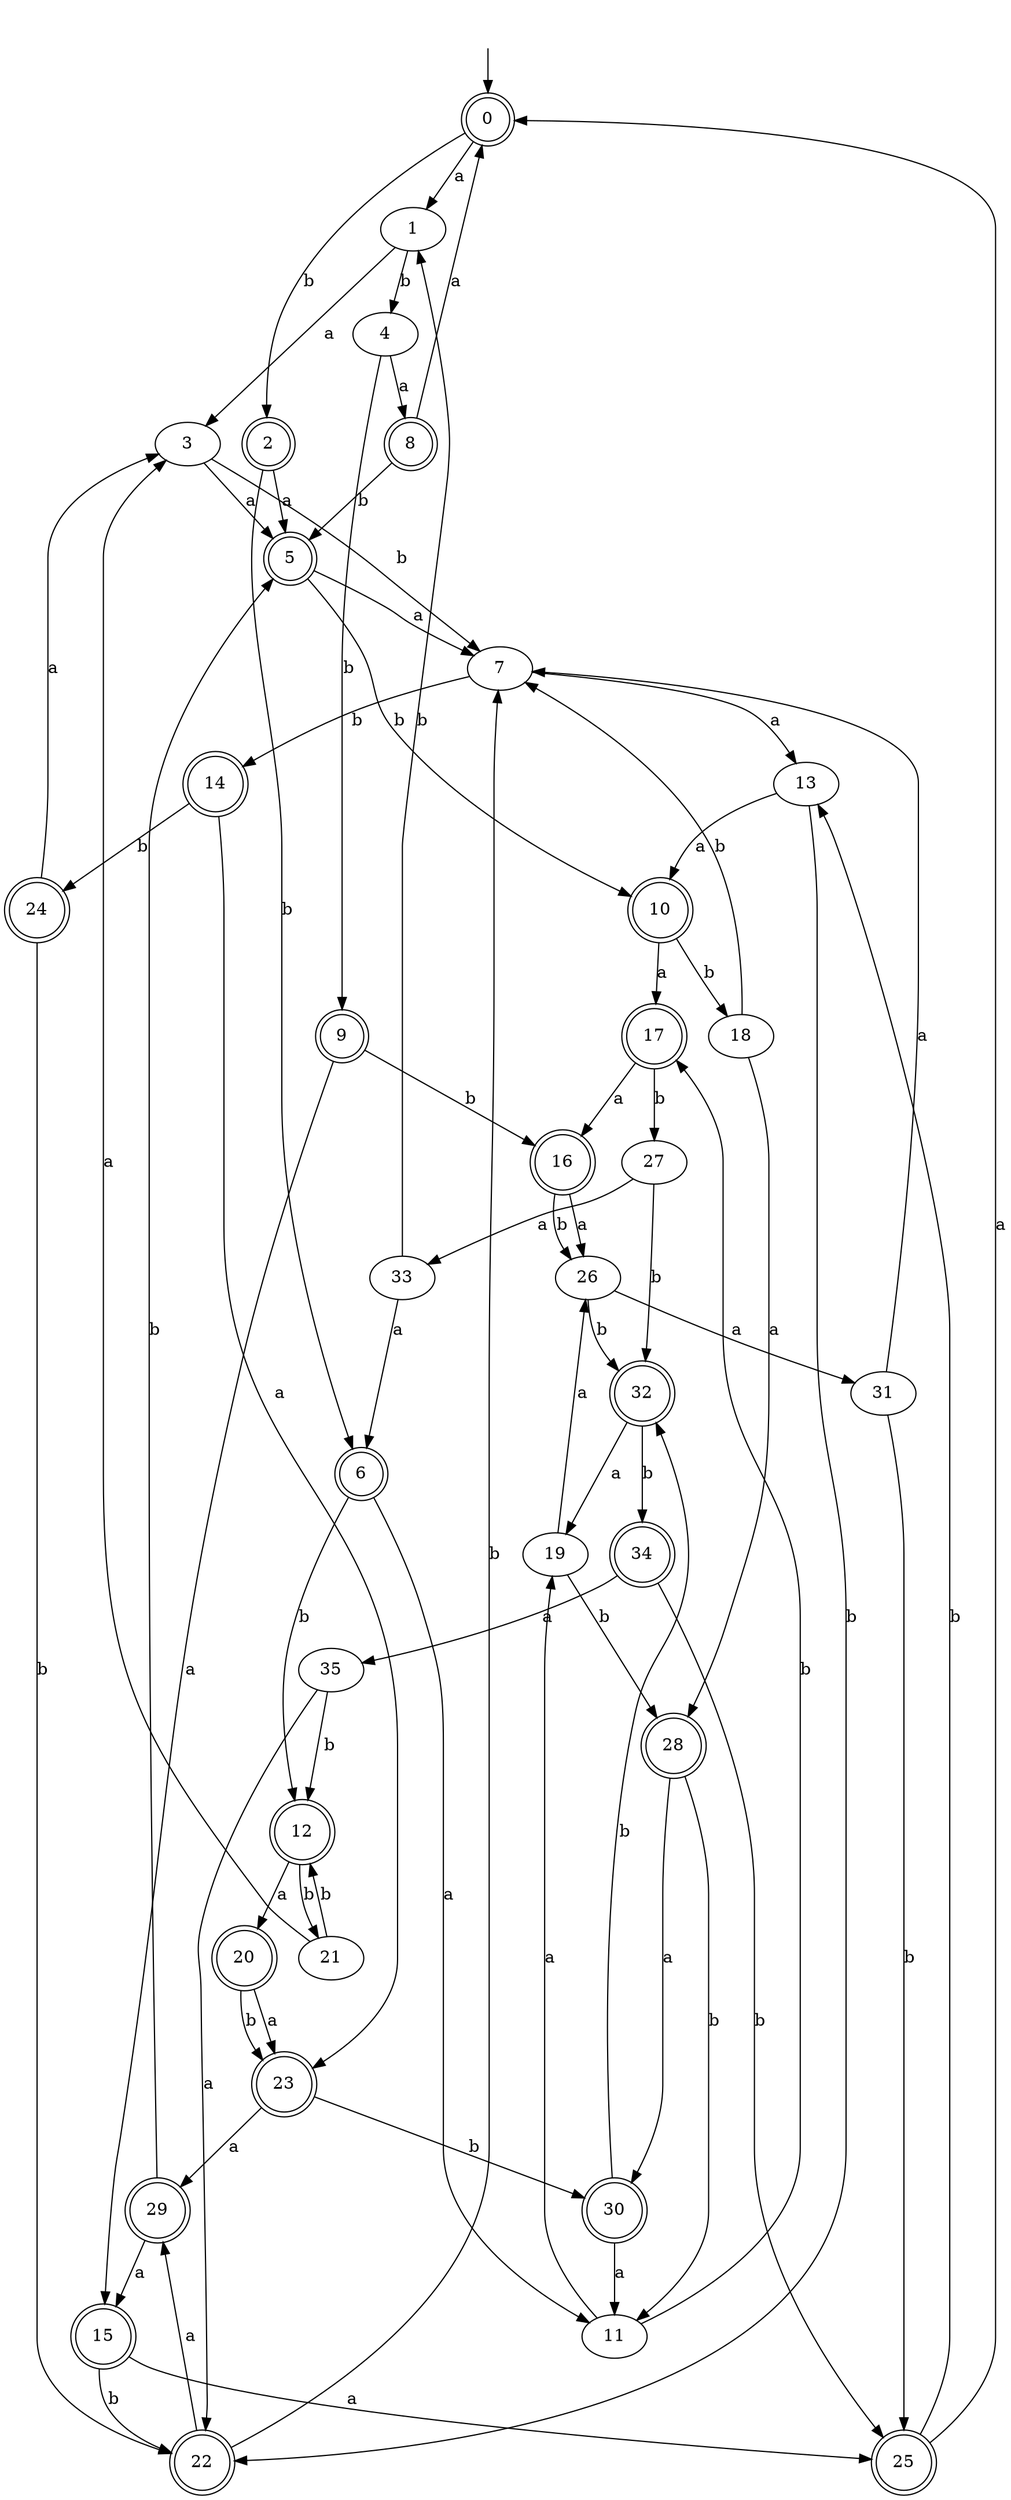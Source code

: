 digraph RandomDFA {
  __start0 [label="", shape=none];
  __start0 -> 0 [label=""];
  0 [shape=circle] [shape=doublecircle]
  0 -> 1 [label="a"]
  0 -> 2 [label="b"]
  1
  1 -> 3 [label="a"]
  1 -> 4 [label="b"]
  2 [shape=doublecircle]
  2 -> 5 [label="a"]
  2 -> 6 [label="b"]
  3
  3 -> 5 [label="a"]
  3 -> 7 [label="b"]
  4
  4 -> 8 [label="a"]
  4 -> 9 [label="b"]
  5 [shape=doublecircle]
  5 -> 7 [label="a"]
  5 -> 10 [label="b"]
  6 [shape=doublecircle]
  6 -> 11 [label="a"]
  6 -> 12 [label="b"]
  7
  7 -> 13 [label="a"]
  7 -> 14 [label="b"]
  8 [shape=doublecircle]
  8 -> 0 [label="a"]
  8 -> 5 [label="b"]
  9 [shape=doublecircle]
  9 -> 15 [label="a"]
  9 -> 16 [label="b"]
  10 [shape=doublecircle]
  10 -> 17 [label="a"]
  10 -> 18 [label="b"]
  11
  11 -> 19 [label="a"]
  11 -> 17 [label="b"]
  12 [shape=doublecircle]
  12 -> 20 [label="a"]
  12 -> 21 [label="b"]
  13
  13 -> 10 [label="a"]
  13 -> 22 [label="b"]
  14 [shape=doublecircle]
  14 -> 23 [label="a"]
  14 -> 24 [label="b"]
  15 [shape=doublecircle]
  15 -> 25 [label="a"]
  15 -> 22 [label="b"]
  16 [shape=doublecircle]
  16 -> 26 [label="a"]
  16 -> 26 [label="b"]
  17 [shape=doublecircle]
  17 -> 16 [label="a"]
  17 -> 27 [label="b"]
  18
  18 -> 28 [label="a"]
  18 -> 7 [label="b"]
  19
  19 -> 26 [label="a"]
  19 -> 28 [label="b"]
  20 [shape=doublecircle]
  20 -> 23 [label="a"]
  20 -> 23 [label="b"]
  21
  21 -> 3 [label="a"]
  21 -> 12 [label="b"]
  22 [shape=doublecircle]
  22 -> 29 [label="a"]
  22 -> 7 [label="b"]
  23 [shape=doublecircle]
  23 -> 29 [label="a"]
  23 -> 30 [label="b"]
  24 [shape=doublecircle]
  24 -> 3 [label="a"]
  24 -> 22 [label="b"]
  25 [shape=doublecircle]
  25 -> 0 [label="a"]
  25 -> 13 [label="b"]
  26
  26 -> 31 [label="a"]
  26 -> 32 [label="b"]
  27
  27 -> 33 [label="a"]
  27 -> 32 [label="b"]
  28 [shape=doublecircle]
  28 -> 30 [label="a"]
  28 -> 11 [label="b"]
  29 [shape=doublecircle]
  29 -> 15 [label="a"]
  29 -> 5 [label="b"]
  30 [shape=doublecircle]
  30 -> 11 [label="a"]
  30 -> 32 [label="b"]
  31
  31 -> 7 [label="a"]
  31 -> 25 [label="b"]
  32 [shape=doublecircle]
  32 -> 19 [label="a"]
  32 -> 34 [label="b"]
  33
  33 -> 6 [label="a"]
  33 -> 1 [label="b"]
  34 [shape=doublecircle]
  34 -> 35 [label="a"]
  34 -> 25 [label="b"]
  35
  35 -> 22 [label="a"]
  35 -> 12 [label="b"]
}
